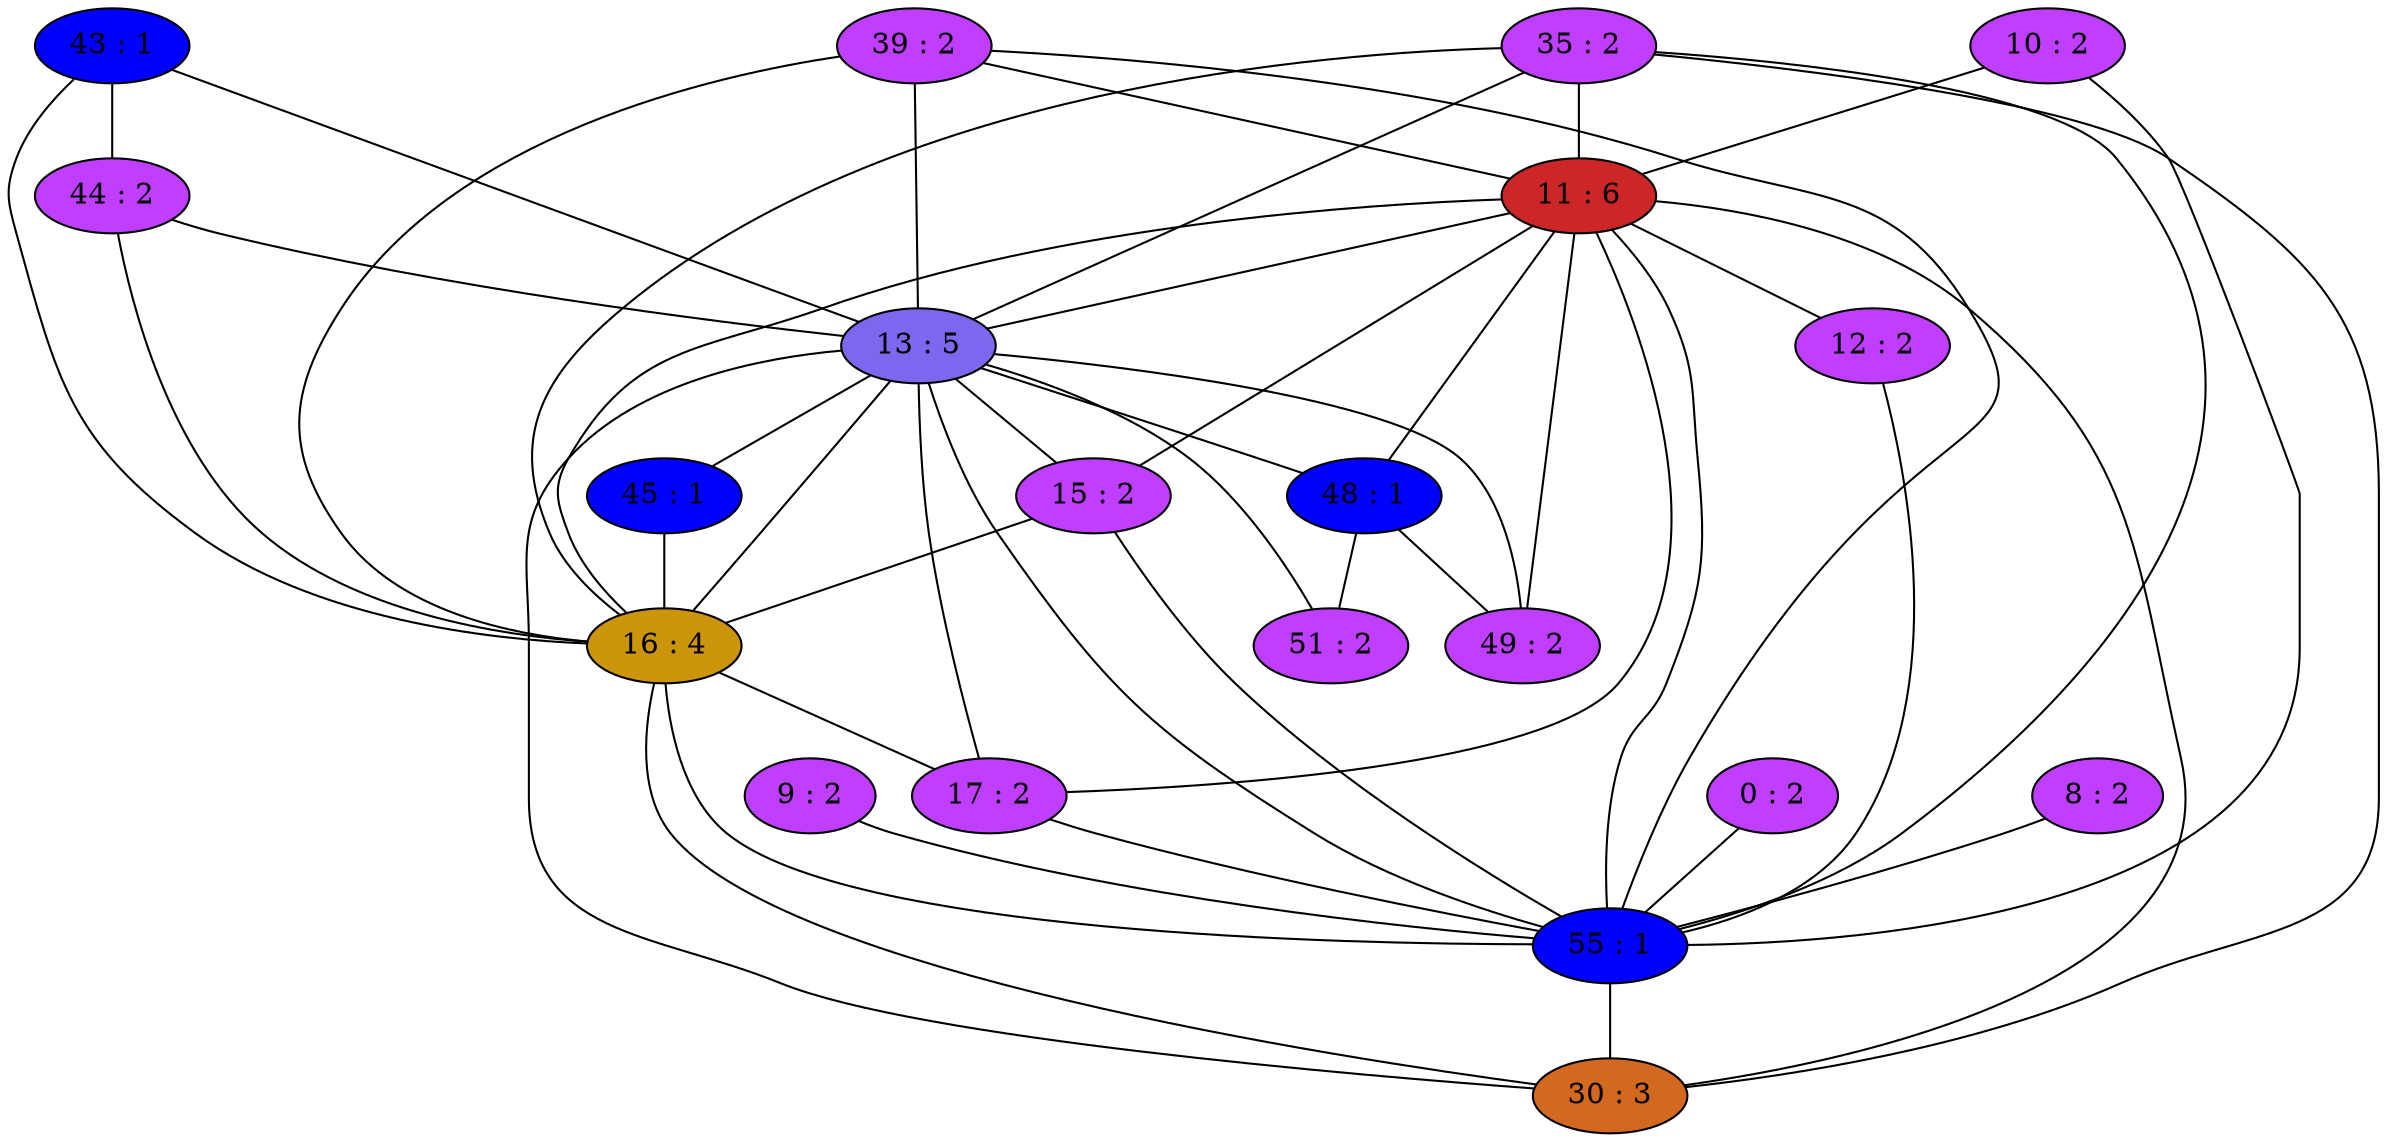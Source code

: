 strict graph {
0[label="0 : 2" style=filled fillcolor="darkorchid1"];
0 -- 55
35[label="35 : 2" style=filled fillcolor="darkorchid1"];
35 -- 16
35 -- 55
35 -- 11
35 -- 13
35 -- 30
39[label="39 : 2" style=filled fillcolor="darkorchid1"];
39 -- 16
39 -- 55
39 -- 11
39 -- 13
8[label="8 : 2" style=filled fillcolor="darkorchid1"];
8 -- 55
9[label="9 : 2" style=filled fillcolor="darkorchid1"];
9 -- 55
10[label="10 : 2" style=filled fillcolor="darkorchid1"];
10 -- 55
10 -- 11
11[label="11 : 6" style=filled fillcolor="firebrick3"];
11 -- 48
11 -- 16
11 -- 49
11 -- 17
11 -- 35
11 -- 39
11 -- 55
11 -- 10
11 -- 12
11 -- 13
11 -- 30
11 -- 15
43[label="43 : 1" style=filled fillcolor="blue1"];
43 -- 16
43 -- 44
43 -- 13
44[label="44 : 2" style=filled fillcolor="darkorchid1"];
44 -- 16
44 -- 43
44 -- 13
12[label="12 : 2" style=filled fillcolor="darkorchid1"];
12 -- 55
12 -- 11
13[label="13 : 5" style=filled fillcolor="mediumslateblue"];
13 -- 35
13 -- 39
13 -- 43
13 -- 11
13 -- 44
13 -- 45
13 -- 15
13 -- 48
13 -- 16
13 -- 49
13 -- 17
13 -- 51
13 -- 55
13 -- 30
45[label="45 : 1" style=filled fillcolor="blue1"];
45 -- 16
45 -- 13
15[label="15 : 2" style=filled fillcolor="darkorchid1"];
15 -- 16
15 -- 55
15 -- 11
15 -- 13
16[label="16 : 4" style=filled fillcolor="darkgoldenrod3"];
16 -- 17
16 -- 35
16 -- 39
16 -- 55
16 -- 43
16 -- 11
16 -- 44
16 -- 45
16 -- 13
16 -- 30
16 -- 15
48[label="48 : 1" style=filled fillcolor="blue1"];
48 -- 49
48 -- 51
48 -- 11
48 -- 13
17[label="17 : 2" style=filled fillcolor="darkorchid1"];
17 -- 16
17 -- 55
17 -- 11
17 -- 13
49[label="49 : 2" style=filled fillcolor="darkorchid1"];
49 -- 48
49 -- 11
49 -- 13
51[label="51 : 2" style=filled fillcolor="darkorchid1"];
51 -- 48
51 -- 13
55[label="55 : 1" style=filled fillcolor="blue1"];
55 -- 0
55 -- 35
55 -- 39
55 -- 8
55 -- 9
55 -- 10
55 -- 11
55 -- 12
55 -- 13
55 -- 15
55 -- 16
55 -- 17
55 -- 30
30[label="30 : 3" style=filled fillcolor="chocolate"];
30 -- 16
30 -- 35
30 -- 55
30 -- 11
30 -- 13
}